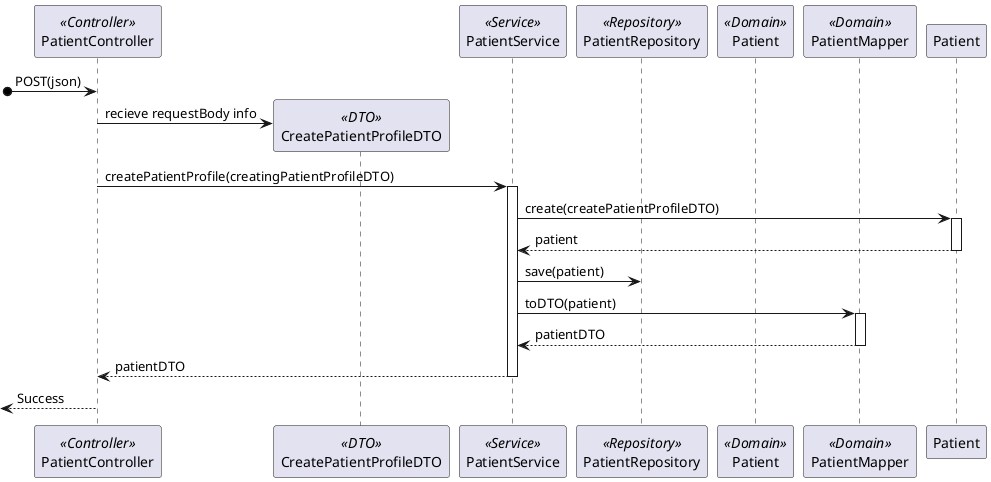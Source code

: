 ```plantuml
@startuml Process_View
participant PatientController as Controller <<Controller>>
participant CreatePatientProfileDTO as DTO <<DTO>>
participant PatientService as Service <<Service>>
participant PatientRepository as Repository <<Repository>>
participant Patient as Domain <<Domain>>
participant PatientMapper as Mapper <<Domain>>
[o-> Controller: POST(json)
Controller -> DTO** : recieve requestBody info
Controller -> Service : createPatientProfile(creatingPatientProfileDTO)
activate Service
Service -> Patient : create(createPatientProfileDTO)
activate Patient
return patient
Service -> Repository : save(patient)
Service -> Mapper : toDTO(patient)
activate Mapper
return patientDTO
Service --> Controller : patientDTO
deactivate Service
<-- Controller : Success
deactivate Controller

@enduml
```